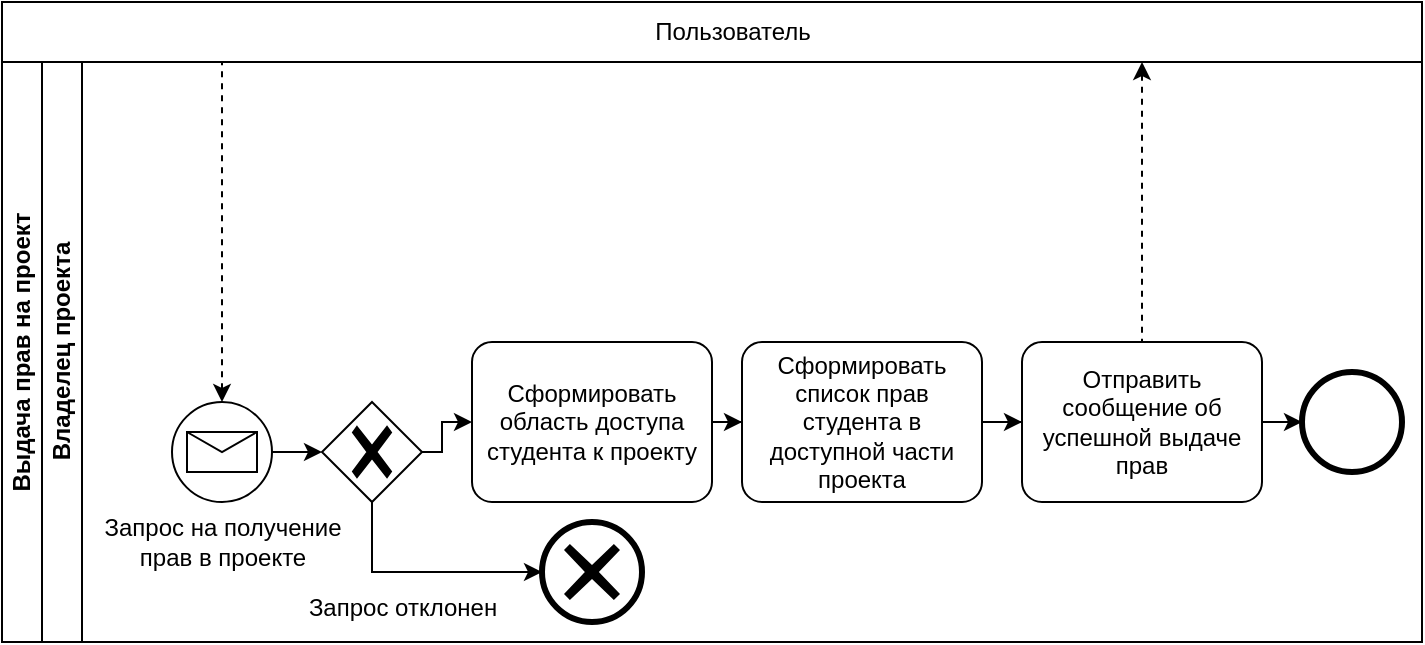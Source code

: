 <mxfile version="24.6.4" type="device">
  <diagram name="Страница — 1" id="gCJK9PJFnHuZDmFV2Bn0">
    <mxGraphModel dx="909" dy="562" grid="1" gridSize="10" guides="1" tooltips="1" connect="1" arrows="1" fold="1" page="1" pageScale="1" pageWidth="1027" pageHeight="1169" math="0" shadow="0">
      <root>
        <mxCell id="0" />
        <mxCell id="1" parent="0" />
        <mxCell id="OdAXWkqqtVKeN6IxXQtU-1" value="Выдача прав на проект" style="swimlane;html=1;childLayout=stackLayout;resizeParent=1;resizeParentMax=0;horizontal=0;startSize=20;horizontalStack=0;whiteSpace=wrap;" vertex="1" parent="1">
          <mxGeometry x="110" y="430" width="710" height="290" as="geometry" />
        </mxCell>
        <mxCell id="OdAXWkqqtVKeN6IxXQtU-2" value="Владелец проекта" style="swimlane;html=1;startSize=20;horizontal=0;" vertex="1" parent="OdAXWkqqtVKeN6IxXQtU-1">
          <mxGeometry x="20" width="690" height="290" as="geometry" />
        </mxCell>
        <mxCell id="OdAXWkqqtVKeN6IxXQtU-3" value="" style="points=[[0.145,0.145,0],[0.5,0,0],[0.855,0.145,0],[1,0.5,0],[0.855,0.855,0],[0.5,1,0],[0.145,0.855,0],[0,0.5,0]];shape=mxgraph.bpmn.event;html=1;verticalLabelPosition=bottom;labelBackgroundColor=#ffffff;verticalAlign=top;align=center;perimeter=ellipsePerimeter;outlineConnect=0;aspect=fixed;outline=standard;symbol=message;" vertex="1" parent="OdAXWkqqtVKeN6IxXQtU-2">
          <mxGeometry x="65" y="170" width="50" height="50" as="geometry" />
        </mxCell>
        <mxCell id="OdAXWkqqtVKeN6IxXQtU-4" value="Запрос на получение&lt;br&gt;прав в проекте" style="text;html=1;align=center;verticalAlign=middle;resizable=0;points=[];autosize=1;strokeColor=none;fillColor=none;" vertex="1" parent="OdAXWkqqtVKeN6IxXQtU-2">
          <mxGeometry x="20" y="220" width="140" height="40" as="geometry" />
        </mxCell>
        <mxCell id="OdAXWkqqtVKeN6IxXQtU-5" style="edgeStyle=orthogonalEdgeStyle;rounded=0;orthogonalLoop=1;jettySize=auto;html=1;" edge="1" parent="OdAXWkqqtVKeN6IxXQtU-2" source="OdAXWkqqtVKeN6IxXQtU-6" target="OdAXWkqqtVKeN6IxXQtU-11">
          <mxGeometry relative="1" as="geometry">
            <Array as="points">
              <mxPoint x="200" y="195" />
              <mxPoint x="200" y="180" />
            </Array>
          </mxGeometry>
        </mxCell>
        <mxCell id="OdAXWkqqtVKeN6IxXQtU-6" value="" style="points=[[0.25,0.25,0],[0.5,0,0],[0.75,0.25,0],[1,0.5,0],[0.75,0.75,0],[0.5,1,0],[0.25,0.75,0],[0,0.5,0]];shape=mxgraph.bpmn.gateway2;html=1;verticalLabelPosition=bottom;labelBackgroundColor=#ffffff;verticalAlign=top;align=center;perimeter=rhombusPerimeter;outlineConnect=0;outline=none;symbol=none;gwType=exclusive;" vertex="1" parent="OdAXWkqqtVKeN6IxXQtU-2">
          <mxGeometry x="140" y="170" width="50" height="50" as="geometry" />
        </mxCell>
        <mxCell id="OdAXWkqqtVKeN6IxXQtU-7" value="" style="points=[[0.145,0.145,0],[0.5,0,0],[0.855,0.145,0],[1,0.5,0],[0.855,0.855,0],[0.5,1,0],[0.145,0.855,0],[0,0.5,0]];shape=mxgraph.bpmn.event;html=1;verticalLabelPosition=bottom;labelBackgroundColor=#ffffff;verticalAlign=top;align=center;perimeter=ellipsePerimeter;outlineConnect=0;aspect=fixed;outline=end;symbol=cancel;" vertex="1" parent="OdAXWkqqtVKeN6IxXQtU-2">
          <mxGeometry x="250" y="230" width="50" height="50" as="geometry" />
        </mxCell>
        <mxCell id="OdAXWkqqtVKeN6IxXQtU-8" style="edgeStyle=orthogonalEdgeStyle;rounded=0;orthogonalLoop=1;jettySize=auto;html=1;entryX=0;entryY=0.5;entryDx=0;entryDy=0;entryPerimeter=0;" edge="1" parent="OdAXWkqqtVKeN6IxXQtU-2" source="OdAXWkqqtVKeN6IxXQtU-6" target="OdAXWkqqtVKeN6IxXQtU-7">
          <mxGeometry relative="1" as="geometry">
            <Array as="points">
              <mxPoint x="165" y="255" />
            </Array>
          </mxGeometry>
        </mxCell>
        <mxCell id="OdAXWkqqtVKeN6IxXQtU-9" style="edgeStyle=orthogonalEdgeStyle;rounded=0;orthogonalLoop=1;jettySize=auto;html=1;entryX=0;entryY=0.5;entryDx=0;entryDy=0;entryPerimeter=0;" edge="1" parent="OdAXWkqqtVKeN6IxXQtU-2" source="OdAXWkqqtVKeN6IxXQtU-3" target="OdAXWkqqtVKeN6IxXQtU-6">
          <mxGeometry relative="1" as="geometry" />
        </mxCell>
        <mxCell id="OdAXWkqqtVKeN6IxXQtU-10" style="edgeStyle=orthogonalEdgeStyle;rounded=0;orthogonalLoop=1;jettySize=auto;html=1;" edge="1" parent="OdAXWkqqtVKeN6IxXQtU-2" source="OdAXWkqqtVKeN6IxXQtU-11" target="OdAXWkqqtVKeN6IxXQtU-13">
          <mxGeometry relative="1" as="geometry" />
        </mxCell>
        <mxCell id="OdAXWkqqtVKeN6IxXQtU-11" value="Сформировать область доступа студента к проекту" style="points=[[0.25,0,0],[0.5,0,0],[0.75,0,0],[1,0.25,0],[1,0.5,0],[1,0.75,0],[0.75,1,0],[0.5,1,0],[0.25,1,0],[0,0.75,0],[0,0.5,0],[0,0.25,0]];shape=mxgraph.bpmn.task;whiteSpace=wrap;rectStyle=rounded;size=10;html=1;container=1;expand=0;collapsible=0;taskMarker=abstract;" vertex="1" parent="OdAXWkqqtVKeN6IxXQtU-2">
          <mxGeometry x="215" y="140" width="120" height="80" as="geometry" />
        </mxCell>
        <mxCell id="OdAXWkqqtVKeN6IxXQtU-12" style="edgeStyle=orthogonalEdgeStyle;rounded=0;orthogonalLoop=1;jettySize=auto;html=1;" edge="1" parent="OdAXWkqqtVKeN6IxXQtU-2" source="OdAXWkqqtVKeN6IxXQtU-13" target="OdAXWkqqtVKeN6IxXQtU-15">
          <mxGeometry relative="1" as="geometry" />
        </mxCell>
        <mxCell id="OdAXWkqqtVKeN6IxXQtU-13" value="Сформировать список прав студента в доступной части проекта" style="points=[[0.25,0,0],[0.5,0,0],[0.75,0,0],[1,0.25,0],[1,0.5,0],[1,0.75,0],[0.75,1,0],[0.5,1,0],[0.25,1,0],[0,0.75,0],[0,0.5,0],[0,0.25,0]];shape=mxgraph.bpmn.task;whiteSpace=wrap;rectStyle=rounded;size=10;html=1;container=1;expand=0;collapsible=0;taskMarker=abstract;" vertex="1" parent="OdAXWkqqtVKeN6IxXQtU-2">
          <mxGeometry x="350" y="140" width="120" height="80" as="geometry" />
        </mxCell>
        <mxCell id="OdAXWkqqtVKeN6IxXQtU-14" style="edgeStyle=orthogonalEdgeStyle;rounded=0;orthogonalLoop=1;jettySize=auto;html=1;" edge="1" parent="OdAXWkqqtVKeN6IxXQtU-2" source="OdAXWkqqtVKeN6IxXQtU-15" target="OdAXWkqqtVKeN6IxXQtU-16">
          <mxGeometry relative="1" as="geometry" />
        </mxCell>
        <mxCell id="OdAXWkqqtVKeN6IxXQtU-15" value="Отправить сообщение об успешной выдаче прав" style="points=[[0.25,0,0],[0.5,0,0],[0.75,0,0],[1,0.25,0],[1,0.5,0],[1,0.75,0],[0.75,1,0],[0.5,1,0],[0.25,1,0],[0,0.75,0],[0,0.5,0],[0,0.25,0]];shape=mxgraph.bpmn.task;whiteSpace=wrap;rectStyle=rounded;size=10;html=1;container=1;expand=0;collapsible=0;taskMarker=abstract;" vertex="1" parent="OdAXWkqqtVKeN6IxXQtU-2">
          <mxGeometry x="490" y="140" width="120" height="80" as="geometry" />
        </mxCell>
        <mxCell id="OdAXWkqqtVKeN6IxXQtU-16" value="" style="points=[[0.145,0.145,0],[0.5,0,0],[0.855,0.145,0],[1,0.5,0],[0.855,0.855,0],[0.5,1,0],[0.145,0.855,0],[0,0.5,0]];shape=mxgraph.bpmn.event;html=1;verticalLabelPosition=bottom;labelBackgroundColor=#ffffff;verticalAlign=top;align=center;perimeter=ellipsePerimeter;outlineConnect=0;aspect=fixed;outline=end;symbol=terminate2;" vertex="1" parent="OdAXWkqqtVKeN6IxXQtU-2">
          <mxGeometry x="630" y="155" width="50" height="50" as="geometry" />
        </mxCell>
        <mxCell id="OdAXWkqqtVKeN6IxXQtU-17" value="" style="swimlane;html=1;startSize=20;fontStyle=0;collapsible=0;horizontal=0;swimlaneLine=0;fillColor=none;whiteSpace=wrap;" vertex="1" parent="1">
          <mxGeometry x="110" y="400" width="710" height="30" as="geometry" />
        </mxCell>
        <mxCell id="OdAXWkqqtVKeN6IxXQtU-18" value="Пользователь" style="text;html=1;align=center;verticalAlign=middle;resizable=0;points=[];autosize=1;strokeColor=none;fillColor=none;" vertex="1" parent="OdAXWkqqtVKeN6IxXQtU-17">
          <mxGeometry x="315" width="100" height="30" as="geometry" />
        </mxCell>
        <mxCell id="OdAXWkqqtVKeN6IxXQtU-19" value="" style="endArrow=none;dashed=1;html=1;rounded=0;exitX=0.5;exitY=0;exitDx=0;exitDy=0;exitPerimeter=0;startArrow=classic;startFill=1;" edge="1" parent="1" source="OdAXWkqqtVKeN6IxXQtU-3">
          <mxGeometry width="50" height="50" relative="1" as="geometry">
            <mxPoint x="460" y="760" as="sourcePoint" />
            <mxPoint x="220" y="430" as="targetPoint" />
          </mxGeometry>
        </mxCell>
        <mxCell id="OdAXWkqqtVKeN6IxXQtU-20" value="Запрос отклонен" style="text;html=1;align=center;verticalAlign=middle;resizable=0;points=[];autosize=1;strokeColor=none;fillColor=none;" vertex="1" parent="1">
          <mxGeometry x="250" y="688" width="120" height="30" as="geometry" />
        </mxCell>
        <mxCell id="OdAXWkqqtVKeN6IxXQtU-21" value="" style="endArrow=none;dashed=1;html=1;rounded=0;startArrow=classic;startFill=1;entryX=0.5;entryY=0;entryDx=0;entryDy=0;entryPerimeter=0;" edge="1" parent="1" target="OdAXWkqqtVKeN6IxXQtU-15">
          <mxGeometry width="50" height="50" relative="1" as="geometry">
            <mxPoint x="680" y="430" as="sourcePoint" />
            <mxPoint x="215" y="440" as="targetPoint" />
          </mxGeometry>
        </mxCell>
      </root>
    </mxGraphModel>
  </diagram>
</mxfile>

